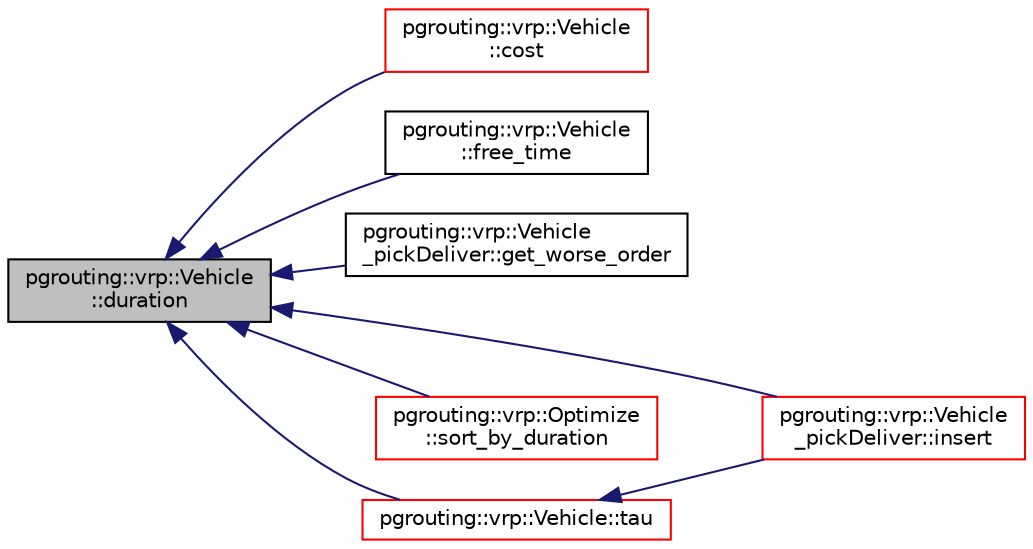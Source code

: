 digraph "pgrouting::vrp::Vehicle::duration"
{
  edge [fontname="Helvetica",fontsize="10",labelfontname="Helvetica",labelfontsize="10"];
  node [fontname="Helvetica",fontsize="10",shape=record];
  rankdir="LR";
  Node91 [label="pgrouting::vrp::Vehicle\l::duration",height=0.2,width=0.4,color="black", fillcolor="grey75", style="filled", fontcolor="black"];
  Node91 -> Node92 [dir="back",color="midnightblue",fontsize="10",style="solid",fontname="Helvetica"];
  Node92 [label="pgrouting::vrp::Vehicle\l::cost",height=0.2,width=0.4,color="red", fillcolor="white", style="filled",URL="$classpgrouting_1_1vrp_1_1Vehicle.html#a446393c0863473ebf3f6db060ddae597"];
  Node91 -> Node94 [dir="back",color="midnightblue",fontsize="10",style="solid",fontname="Helvetica"];
  Node94 [label="pgrouting::vrp::Vehicle\l::free_time",height=0.2,width=0.4,color="black", fillcolor="white", style="filled",URL="$classpgrouting_1_1vrp_1_1Vehicle.html#ad31399fe507a2e19da0e1357b94bffc7"];
  Node91 -> Node95 [dir="back",color="midnightblue",fontsize="10",style="solid",fontname="Helvetica"];
  Node95 [label="pgrouting::vrp::Vehicle\l_pickDeliver::get_worse_order",height=0.2,width=0.4,color="black", fillcolor="white", style="filled",URL="$classpgrouting_1_1vrp_1_1Vehicle__pickDeliver.html#ae986b7aeb637a21092142846e6c99799"];
  Node91 -> Node96 [dir="back",color="midnightblue",fontsize="10",style="solid",fontname="Helvetica"];
  Node96 [label="pgrouting::vrp::Vehicle\l_pickDeliver::insert",height=0.2,width=0.4,color="red", fillcolor="white", style="filled",URL="$classpgrouting_1_1vrp_1_1Vehicle__pickDeliver.html#acd6d3d720b3002cbb930a44099fa0688",tooltip="Inserts an order. "];
  Node91 -> Node106 [dir="back",color="midnightblue",fontsize="10",style="solid",fontname="Helvetica"];
  Node106 [label="pgrouting::vrp::Optimize\l::sort_by_duration",height=0.2,width=0.4,color="red", fillcolor="white", style="filled",URL="$classpgrouting_1_1vrp_1_1Optimize.html#aab099b1d7832d0017fef2dcce969611e"];
  Node91 -> Node109 [dir="back",color="midnightblue",fontsize="10",style="solid",fontname="Helvetica"];
  Node109 [label="pgrouting::vrp::Vehicle::tau",height=0.2,width=0.4,color="red", fillcolor="white", style="filled",URL="$classpgrouting_1_1vrp_1_1Vehicle.html#a8c24ca81fed1ec1d0e2a9e9a327cd91b"];
  Node109 -> Node96 [dir="back",color="midnightblue",fontsize="10",style="solid",fontname="Helvetica"];
}
